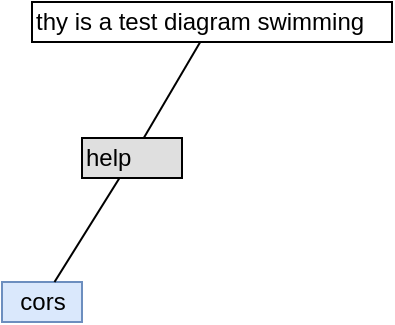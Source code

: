 <mxfile compressed="false" version="12.4.2" type="device" pages="2">
  <diagram id="1dMstaCY08wY50I3MFBW" name="Tab 1">
    <mxGraphModel dx="1106" dy="860" grid="1" gridSize="10" guides="1" tooltips="1" connect="1" arrows="1" fold="1" page="1" pageScale="1" pageWidth="850" pageHeight="1100" math="0" shadow="0">
      <root>
        <mxCell id="0" style="fillColor=#ff0000"/>
        <mxCell id="1" style="fillColor=#ff0000" parent="0"/>
        <mxCell id="i4sGg8bSkyUIFC7NJkLE-1" value="thy is a test diagram swimming" style="text=;html=1;resizable=0;points=[];autosize=1;align=left;verticalAlign=top;spacingTop=-4;fillColor=#ffffff" parent="1" vertex="1">
          <mxGeometry x="284" y="160" width="180" height="20" as="geometry"/>
        </mxCell>
        <mxCell id="i4sGg8bSkyUIFC7NJkLE-2" value="help" style="text=;html=1;resizable=0;points=[];autosize=1;align=left;verticalAlign=top;spacingTop=-4;fillColor=#dfdfdf" parent="1" vertex="1">
          <mxGeometry x="309" y="228" width="50" height="20" as="geometry"/>
        </mxCell>
        <mxCell id="i4sGg8bSkyUIFC7NJkLE-3" value="" style="endArrow=none;html=1;fillColor=#ff0000" parent="1" source="i4sGg8bSkyUIFC7NJkLE-2" target="i4sGg8bSkyUIFC7NJkLE-1" edge="1">
          <mxGeometry width="50" height="50" relative="1" as="geometry">
            <mxPoint x="200" y="280" as="sourcePoint"/>
            <mxPoint x="250" y="230" as="targetPoint"/>
          </mxGeometry>
        </mxCell>
        <UserObject label="cors" link="https://developer.mozilla.org/en-US/docs/Web/HTTP/CORS" id="ievcRmNj5epkqje6sv5z-1">
          <mxCell style="text;html=1;align=center;verticalAlign=middle;resizable=0;points=[];;autosize=1;fillColor=#dae8fc;strokeColor=#6c8ebf;" vertex="1" parent="1">
            <mxGeometry x="269" y="300" width="40" height="20" as="geometry"/>
          </mxCell>
        </UserObject>
        <mxCell id="ievcRmNj5epkqje6sv5z-2" value="" style="endArrow=none;html=1;" edge="1" parent="1" source="ievcRmNj5epkqje6sv5z-1" target="i4sGg8bSkyUIFC7NJkLE-2">
          <mxGeometry width="50" height="50" relative="1" as="geometry">
            <mxPoint x="350" y="330" as="sourcePoint"/>
            <mxPoint x="400" y="280" as="targetPoint"/>
          </mxGeometry>
        </mxCell>
      </root>
    </mxGraphModel>
  </diagram>
  <diagram id="GHfeHe2o456X1Uvl4aY1" name="Tab 2">
    <mxGraphModel dx="1106" dy="860" grid="1" gridSize="10" guides="1" tooltips="1" connect="1" arrows="1" fold="1" page="1" pageScale="1" pageWidth="850" pageHeight="1100" math="0" shadow="0">
      <root>
        <mxCell id="MXRy82Ifvxj1utwsVIDY-0" style="fillColor=#ff0000"/>
        <mxCell id="MXRy82Ifvxj1utwsVIDY-1" style="fillColor=#ff0000" parent="MXRy82Ifvxj1utwsVIDY-0"/>
        <mxCell id="MXRy82Ifvxj1utwsVIDY-2" value="bar" style="text=;html=1;resizable=0;points=[];autosize=1;align=left;verticalAlign=top;spacingTop=-4;fillColor=#dfdfdf" parent="MXRy82Ifvxj1utwsVIDY-1" vertex="1">
          <mxGeometry x="278" y="327" width="30" height="20" as="geometry"/>
        </mxCell>
        <mxCell id="MXRy82Ifvxj1utwsVIDY-3" value="baz" style="text=;html=1;resizable=0;points=[];autosize=1;align=left;verticalAlign=top;spacingTop=-4;fillColor=#dfdfdf" parent="MXRy82Ifvxj1utwsVIDY-1" vertex="1">
          <mxGeometry x="392" y="321" width="30" height="20" as="geometry"/>
        </mxCell>
        <mxCell id="MXRy82Ifvxj1utwsVIDY-4" value="xys" style="text=;html=1;resizable=0;points=[];autosize=1;align=left;verticalAlign=top;spacingTop=-4;fillColor=#dfdfdf" parent="MXRy82Ifvxj1utwsVIDY-1" vertex="1">
          <mxGeometry x="455" y="288" width="30" height="20" as="geometry"/>
        </mxCell>
        <mxCell id="MXRy82Ifvxj1utwsVIDY-5" value="" style="endArrow=none;html=1;fillColor=#ff0000" parent="MXRy82Ifvxj1utwsVIDY-1" source="MXRy82Ifvxj1utwsVIDY-2" target="MXRy82Ifvxj1utwsVIDY-3" edge="1">
          <mxGeometry width="50" height="50" relative="1" as="geometry">
            <mxPoint x="300" y="290" as="sourcePoint"/>
            <mxPoint x="350" y="240" as="targetPoint"/>
          </mxGeometry>
        </mxCell>
        <mxCell id="MXRy82Ifvxj1utwsVIDY-6" value="" style="endArrow=none;html=1;fillColor=#ff0000" parent="MXRy82Ifvxj1utwsVIDY-1" source="MXRy82Ifvxj1utwsVIDY-3" target="MXRy82Ifvxj1utwsVIDY-4" edge="1">
          <mxGeometry width="50" height="50" relative="1" as="geometry">
            <mxPoint x="318" y="346.211" as="sourcePoint"/>
            <mxPoint x="402" y="341.789" as="targetPoint"/>
          </mxGeometry>
        </mxCell>
      </root>
    </mxGraphModel>
  </diagram>
</mxfile>